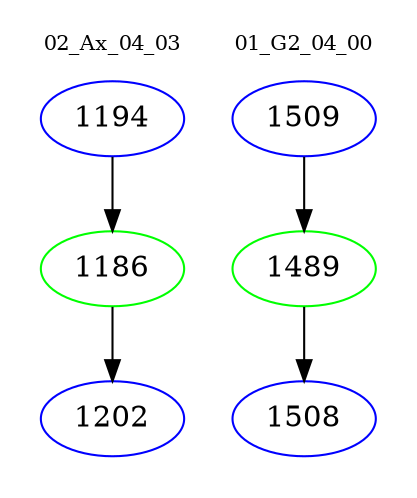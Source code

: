 digraph{
subgraph cluster_0 {
color = white
label = "02_Ax_04_03";
fontsize=10;
T0_1194 [label="1194", color="blue"]
T0_1194 -> T0_1186 [color="black"]
T0_1186 [label="1186", color="green"]
T0_1186 -> T0_1202 [color="black"]
T0_1202 [label="1202", color="blue"]
}
subgraph cluster_1 {
color = white
label = "01_G2_04_00";
fontsize=10;
T1_1509 [label="1509", color="blue"]
T1_1509 -> T1_1489 [color="black"]
T1_1489 [label="1489", color="green"]
T1_1489 -> T1_1508 [color="black"]
T1_1508 [label="1508", color="blue"]
}
}
